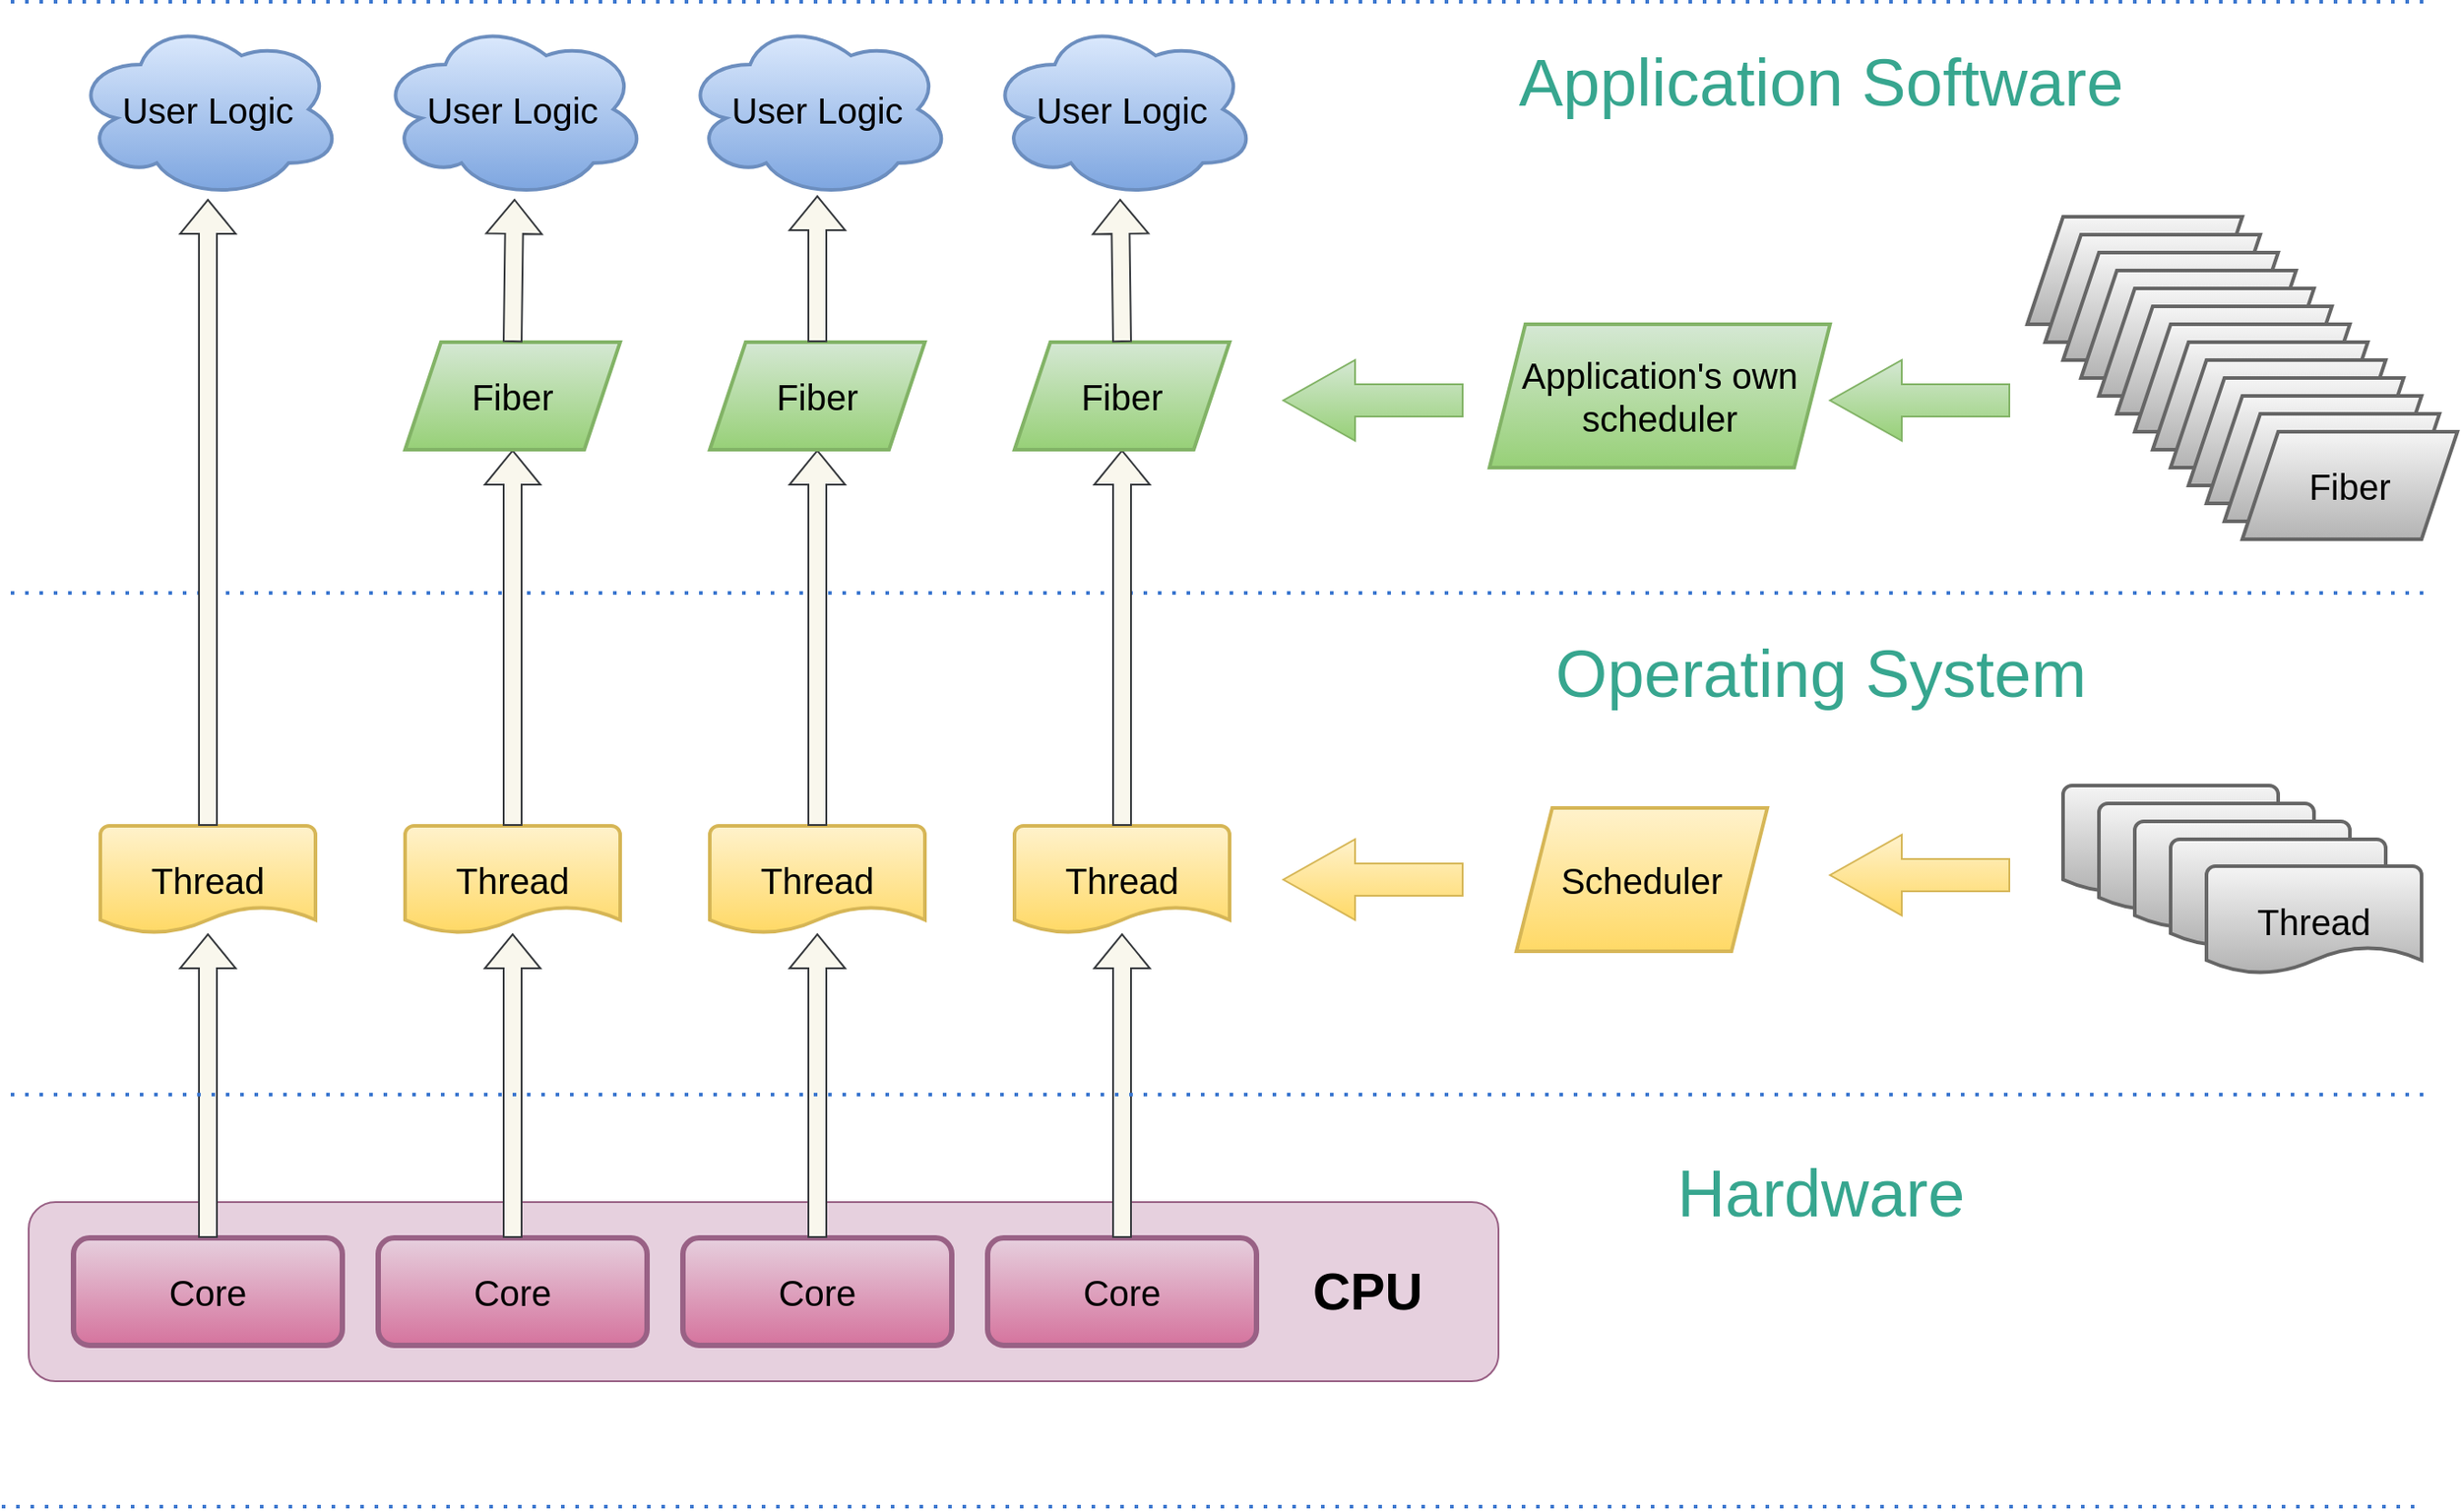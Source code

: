 <mxfile version="21.6.9" type="device">
  <diagram name="Page-1" id="YXKL2KkAqIA9wchHLEqY">
    <mxGraphModel dx="2104" dy="1190" grid="1" gridSize="10" guides="1" tooltips="1" connect="1" arrows="1" fold="1" page="1" pageScale="1" pageWidth="850" pageHeight="1100" math="0" shadow="0">
      <root>
        <mxCell id="0" />
        <mxCell id="1" parent="0" />
        <mxCell id="RVd_xaVwIh7xW1SnCFle-36" value="&lt;font style=&quot;font-size: 29px;&quot;&gt;&lt;b&gt;CPU&amp;nbsp; &amp;nbsp; &amp;nbsp;&lt;/b&gt;&lt;/font&gt;" style="rounded=1;whiteSpace=wrap;html=1;fillColor=#e6d0de;strokeColor=#996185;align=right;gradientColor=none;" parent="1" vertex="1">
          <mxGeometry x="920" y="790" width="820" height="100" as="geometry" />
        </mxCell>
        <mxCell id="RVd_xaVwIh7xW1SnCFle-2" value="&lt;font style=&quot;font-size: 20px;&quot;&gt;Core&lt;/font&gt;" style="rounded=1;whiteSpace=wrap;html=1;fillColor=#e6d0de;strokeColor=#996185;strokeWidth=3;gradientColor=#d5739d;" parent="1" vertex="1">
          <mxGeometry x="945" y="810" width="150" height="60" as="geometry" />
        </mxCell>
        <mxCell id="RVd_xaVwIh7xW1SnCFle-3" value="&lt;font style=&quot;font-size: 20px;&quot;&gt;Core&lt;/font&gt;" style="rounded=1;whiteSpace=wrap;html=1;fillColor=#e6d0de;strokeColor=#996185;strokeWidth=3;gradientColor=#d5739d;" parent="1" vertex="1">
          <mxGeometry x="1115" y="810" width="150" height="60" as="geometry" />
        </mxCell>
        <mxCell id="RVd_xaVwIh7xW1SnCFle-4" value="&lt;font style=&quot;font-size: 20px;&quot;&gt;Core&lt;/font&gt;" style="rounded=1;whiteSpace=wrap;html=1;fillColor=#e6d0de;strokeColor=#996185;strokeWidth=3;gradientColor=#d5739d;" parent="1" vertex="1">
          <mxGeometry x="1285" y="810" width="150" height="60" as="geometry" />
        </mxCell>
        <mxCell id="RVd_xaVwIh7xW1SnCFle-5" value="&lt;font style=&quot;font-size: 20px;&quot;&gt;Core&lt;/font&gt;" style="rounded=1;whiteSpace=wrap;html=1;fillColor=#e6d0de;strokeColor=#996185;strokeWidth=3;gradientColor=#d5739d;" parent="1" vertex="1">
          <mxGeometry x="1455" y="810" width="150" height="60" as="geometry" />
        </mxCell>
        <mxCell id="RVd_xaVwIh7xW1SnCFle-8" value="" style="shape=flexArrow;endArrow=classic;html=1;rounded=0;exitX=0.5;exitY=0;exitDx=0;exitDy=0;strokeColor=#36393d;fillColor=#f9f7ed;" parent="1" source="RVd_xaVwIh7xW1SnCFle-2" target="RVd_xaVwIh7xW1SnCFle-18" edge="1">
          <mxGeometry width="50" height="50" relative="1" as="geometry">
            <mxPoint x="1240" y="320" as="sourcePoint" />
            <mxPoint x="1050" y="600" as="targetPoint" />
          </mxGeometry>
        </mxCell>
        <mxCell id="RVd_xaVwIh7xW1SnCFle-9" value="" style="shape=flexArrow;endArrow=classic;html=1;rounded=0;exitX=0.5;exitY=0;exitDx=0;exitDy=0;strokeColor=#36393d;fillColor=#f9f7ed;" parent="1" source="RVd_xaVwIh7xW1SnCFle-3" target="RVd_xaVwIh7xW1SnCFle-19" edge="1">
          <mxGeometry width="50" height="50" relative="1" as="geometry">
            <mxPoint x="1189.5" y="670" as="sourcePoint" />
            <mxPoint x="1260" y="610" as="targetPoint" />
          </mxGeometry>
        </mxCell>
        <mxCell id="RVd_xaVwIh7xW1SnCFle-10" value="" style="shape=flexArrow;endArrow=classic;html=1;rounded=0;exitX=0.5;exitY=0;exitDx=0;exitDy=0;strokeColor=#36393d;fillColor=#f9f7ed;" parent="1" source="RVd_xaVwIh7xW1SnCFle-4" target="RVd_xaVwIh7xW1SnCFle-22" edge="1">
          <mxGeometry width="50" height="50" relative="1" as="geometry">
            <mxPoint x="1200" y="680" as="sourcePoint" />
            <mxPoint x="1400" y="580" as="targetPoint" />
          </mxGeometry>
        </mxCell>
        <mxCell id="RVd_xaVwIh7xW1SnCFle-11" value="" style="shape=flexArrow;endArrow=classic;html=1;rounded=0;exitX=0.5;exitY=0;exitDx=0;exitDy=0;strokeColor=#36393d;fillColor=#f9f7ed;" parent="1" source="RVd_xaVwIh7xW1SnCFle-5" target="RVd_xaVwIh7xW1SnCFle-23" edge="1">
          <mxGeometry width="50" height="50" relative="1" as="geometry">
            <mxPoint x="1370" y="680" as="sourcePoint" />
            <mxPoint x="1530" y="560" as="targetPoint" />
          </mxGeometry>
        </mxCell>
        <mxCell id="RVd_xaVwIh7xW1SnCFle-18" value="&lt;font style=&quot;font-size: 20px;&quot;&gt;Thread&lt;/font&gt;" style="strokeWidth=2;html=1;shape=mxgraph.flowchart.document2;whiteSpace=wrap;size=0.25;fillColor=#fff2cc;strokeColor=#d6b656;gradientColor=#ffd966;" parent="1" vertex="1">
          <mxGeometry x="960" y="580" width="120" height="60" as="geometry" />
        </mxCell>
        <mxCell id="RVd_xaVwIh7xW1SnCFle-19" value="&lt;font style=&quot;font-size: 20px;&quot;&gt;Thread&lt;/font&gt;" style="strokeWidth=2;html=1;shape=mxgraph.flowchart.document2;whiteSpace=wrap;size=0.25;fillColor=#fff2cc;strokeColor=#d6b656;gradientColor=#ffd966;" parent="1" vertex="1">
          <mxGeometry x="1130" y="580" width="120" height="60" as="geometry" />
        </mxCell>
        <mxCell id="RVd_xaVwIh7xW1SnCFle-22" value="&lt;font style=&quot;font-size: 20px;&quot;&gt;Thread&lt;/font&gt;" style="strokeWidth=2;html=1;shape=mxgraph.flowchart.document2;whiteSpace=wrap;size=0.25;fillColor=#fff2cc;strokeColor=#d6b656;gradientColor=#ffd966;" parent="1" vertex="1">
          <mxGeometry x="1300" y="580" width="120" height="60" as="geometry" />
        </mxCell>
        <mxCell id="RVd_xaVwIh7xW1SnCFle-23" value="&lt;font style=&quot;font-size: 20px;&quot;&gt;Thread&lt;/font&gt;" style="strokeWidth=2;html=1;shape=mxgraph.flowchart.document2;whiteSpace=wrap;size=0.25;fillColor=#fff2cc;strokeColor=#d6b656;gradientColor=#ffd966;" parent="1" vertex="1">
          <mxGeometry x="1470" y="580" width="120" height="60" as="geometry" />
        </mxCell>
        <mxCell id="RVd_xaVwIh7xW1SnCFle-24" value="Thread" style="strokeWidth=2;html=1;shape=mxgraph.flowchart.document2;whiteSpace=wrap;size=0.25;fillColor=#f5f5f5;strokeColor=#666666;gradientColor=#b3b3b3;" parent="1" vertex="1">
          <mxGeometry x="2055" y="557.5" width="120" height="60" as="geometry" />
        </mxCell>
        <mxCell id="RVd_xaVwIh7xW1SnCFle-30" value="&lt;font style=&quot;font-size: 20px;&quot;&gt;Scheduler&lt;/font&gt;" style="shape=parallelogram;perimeter=parallelogramPerimeter;whiteSpace=wrap;html=1;fixedSize=1;fillColor=#fff2cc;strokeColor=#d6b656;strokeWidth=2;gradientColor=#ffd966;" parent="1" vertex="1">
          <mxGeometry x="1750" y="570" width="140" height="80" as="geometry" />
        </mxCell>
        <mxCell id="qyvfUixPplAcUaG2uUXr-1" value="" style="html=1;shadow=0;dashed=0;align=center;verticalAlign=middle;shape=mxgraph.arrows2.arrow;dy=0.6;dx=40;flipH=1;notch=0;fillColor=#fff2cc;strokeColor=#d6b656;gradientColor=#ffd966;" parent="1" vertex="1">
          <mxGeometry x="1620" y="587.5" width="100" height="45" as="geometry" />
        </mxCell>
        <mxCell id="qyvfUixPplAcUaG2uUXr-4" value="" style="endArrow=none;dashed=1;html=1;dashPattern=1 3;strokeWidth=2;rounded=0;fillColor=#d5e8d4;strokeColor=#3C77CF;" parent="1" edge="1">
          <mxGeometry width="50" height="50" relative="1" as="geometry">
            <mxPoint x="910" y="450" as="sourcePoint" />
            <mxPoint x="2260" y="450" as="targetPoint" />
          </mxGeometry>
        </mxCell>
        <mxCell id="qyvfUixPplAcUaG2uUXr-6" value="&lt;p style=&quot;line-height: 130%;&quot;&gt;&lt;font color=&quot;#37a68f&quot; style=&quot;font-size: 37px;&quot;&gt;Operating System&lt;/font&gt;&lt;/p&gt;" style="whiteSpace=wrap;html=1;strokeColor=none;fillColor=none;fontColor=#ffffff;" parent="1" vertex="1">
          <mxGeometry x="1740" y="470" width="360" height="60" as="geometry" />
        </mxCell>
        <mxCell id="qyvfUixPplAcUaG2uUXr-10" value="&lt;p style=&quot;line-height: 130%;&quot;&gt;&lt;font color=&quot;#37a68f&quot;&gt;&lt;span style=&quot;font-size: 37px;&quot;&gt;Hardware&lt;/span&gt;&lt;/font&gt;&lt;/p&gt;" style="whiteSpace=wrap;html=1;strokeColor=none;fillColor=none;fontColor=#ffffff;" parent="1" vertex="1">
          <mxGeometry x="1740" y="760" width="360" height="60" as="geometry" />
        </mxCell>
        <mxCell id="qyvfUixPplAcUaG2uUXr-12" value="" style="shape=flexArrow;endArrow=classic;html=1;rounded=0;exitX=0.5;exitY=0;exitDx=0;exitDy=0;strokeColor=#36393d;exitPerimeter=0;entryX=0.5;entryY=1;entryDx=0;entryDy=0;entryPerimeter=0;fillColor=#f9f7ed;" parent="1" source="RVd_xaVwIh7xW1SnCFle-18" target="qyvfUixPplAcUaG2uUXr-56" edge="1">
          <mxGeometry width="50" height="50" relative="1" as="geometry">
            <mxPoint x="1030" y="435" as="sourcePoint" />
            <mxPoint x="1020" y="370" as="targetPoint" />
          </mxGeometry>
        </mxCell>
        <mxCell id="qyvfUixPplAcUaG2uUXr-13" value="" style="shape=flexArrow;endArrow=classic;html=1;rounded=0;exitX=0.5;exitY=0;exitDx=0;exitDy=0;strokeColor=#36393d;exitPerimeter=0;entryX=0.5;entryY=1;entryDx=0;entryDy=0;fillColor=#f9f7ed;" parent="1" source="RVd_xaVwIh7xW1SnCFle-19" target="qyvfUixPplAcUaG2uUXr-21" edge="1">
          <mxGeometry width="50" height="50" relative="1" as="geometry">
            <mxPoint x="1210" y="470" as="sourcePoint" />
            <mxPoint x="1190" y="250" as="targetPoint" />
          </mxGeometry>
        </mxCell>
        <mxCell id="qyvfUixPplAcUaG2uUXr-14" value="" style="shape=flexArrow;endArrow=classic;html=1;rounded=0;strokeColor=#36393d;entryX=0.5;entryY=1;entryDx=0;entryDy=0;fillColor=#f9f7ed;" parent="1" source="RVd_xaVwIh7xW1SnCFle-22" target="qyvfUixPplAcUaG2uUXr-22" edge="1">
          <mxGeometry width="50" height="50" relative="1" as="geometry">
            <mxPoint x="1350" y="440" as="sourcePoint" />
            <mxPoint x="1360" y="260" as="targetPoint" />
          </mxGeometry>
        </mxCell>
        <mxCell id="qyvfUixPplAcUaG2uUXr-15" value="" style="shape=flexArrow;endArrow=classic;html=1;rounded=0;strokeColor=#36393d;exitX=0.5;exitY=0;exitDx=0;exitDy=0;exitPerimeter=0;entryX=0.5;entryY=1;entryDx=0;entryDy=0;fillColor=#f9f7ed;" parent="1" source="RVd_xaVwIh7xW1SnCFle-23" target="qyvfUixPplAcUaG2uUXr-23" edge="1">
          <mxGeometry width="50" height="50" relative="1" as="geometry">
            <mxPoint x="1469" y="420" as="sourcePoint" />
            <mxPoint x="1530" y="260" as="targetPoint" />
          </mxGeometry>
        </mxCell>
        <mxCell id="qyvfUixPplAcUaG2uUXr-17" value="Thread" style="strokeWidth=2;html=1;shape=mxgraph.flowchart.document2;whiteSpace=wrap;size=0.25;fillColor=#f5f5f5;strokeColor=#666666;gradientColor=#b3b3b3;" parent="1" vertex="1">
          <mxGeometry x="2075" y="567.5" width="120" height="60" as="geometry" />
        </mxCell>
        <mxCell id="qyvfUixPplAcUaG2uUXr-18" value="Thread" style="strokeWidth=2;html=1;shape=mxgraph.flowchart.document2;whiteSpace=wrap;size=0.25;fillColor=#f5f5f5;strokeColor=#666666;gradientColor=#b3b3b3;" parent="1" vertex="1">
          <mxGeometry x="2095" y="577.5" width="120" height="60" as="geometry" />
        </mxCell>
        <mxCell id="qyvfUixPplAcUaG2uUXr-19" value="Thread" style="strokeWidth=2;html=1;shape=mxgraph.flowchart.document2;whiteSpace=wrap;size=0.25;fillColor=#f5f5f5;strokeColor=#666666;gradientColor=#b3b3b3;" parent="1" vertex="1">
          <mxGeometry x="2115" y="587.5" width="120" height="60" as="geometry" />
        </mxCell>
        <mxCell id="qyvfUixPplAcUaG2uUXr-20" value="&lt;font style=&quot;font-size: 20px;&quot;&gt;Thread&lt;/font&gt;" style="strokeWidth=2;html=1;shape=mxgraph.flowchart.document2;whiteSpace=wrap;size=0.25;fillColor=#f5f5f5;strokeColor=#666666;gradientColor=#b3b3b3;" parent="1" vertex="1">
          <mxGeometry x="2135" y="602.5" width="120" height="60" as="geometry" />
        </mxCell>
        <mxCell id="qyvfUixPplAcUaG2uUXr-21" value="&lt;font style=&quot;font-size: 20px;&quot;&gt;Fiber&lt;/font&gt;" style="shape=parallelogram;perimeter=parallelogramPerimeter;whiteSpace=wrap;html=1;fixedSize=1;fillColor=#d5e8d4;gradientColor=#97d077;strokeColor=#82b366;strokeWidth=2;" parent="1" vertex="1">
          <mxGeometry x="1130" y="310" width="120" height="60" as="geometry" />
        </mxCell>
        <mxCell id="qyvfUixPplAcUaG2uUXr-22" value="&lt;font style=&quot;font-size: 20px;&quot;&gt;Fiber&lt;/font&gt;" style="shape=parallelogram;perimeter=parallelogramPerimeter;whiteSpace=wrap;html=1;fixedSize=1;fillColor=#d5e8d4;gradientColor=#97d077;strokeColor=#82b366;strokeWidth=2;" parent="1" vertex="1">
          <mxGeometry x="1300" y="310" width="120" height="60" as="geometry" />
        </mxCell>
        <mxCell id="qyvfUixPplAcUaG2uUXr-23" value="&lt;font style=&quot;font-size: 20px;&quot;&gt;Fiber&lt;/font&gt;" style="shape=parallelogram;perimeter=parallelogramPerimeter;whiteSpace=wrap;html=1;fixedSize=1;fillColor=#d5e8d4;gradientColor=#97d077;strokeColor=#82b366;strokeWidth=2;" parent="1" vertex="1">
          <mxGeometry x="1470" y="310" width="120" height="60" as="geometry" />
        </mxCell>
        <mxCell id="qyvfUixPplAcUaG2uUXr-24" value="" style="html=1;shadow=0;dashed=0;align=center;verticalAlign=middle;shape=mxgraph.arrows2.arrow;dy=0.6;dx=40;flipH=1;notch=0;fillColor=#fff2cc;strokeColor=#d6b656;gradientColor=#ffd966;" parent="1" vertex="1">
          <mxGeometry x="1925" y="585" width="100" height="45" as="geometry" />
        </mxCell>
        <mxCell id="qyvfUixPplAcUaG2uUXr-25" value="" style="endArrow=none;dashed=1;html=1;dashPattern=1 3;strokeWidth=2;rounded=0;fillColor=#d5e8d4;strokeColor=#3C77CF;" parent="1" edge="1">
          <mxGeometry width="50" height="50" relative="1" as="geometry">
            <mxPoint x="910" y="730" as="sourcePoint" />
            <mxPoint x="2260" y="730" as="targetPoint" />
          </mxGeometry>
        </mxCell>
        <mxCell id="qyvfUixPplAcUaG2uUXr-26" value="" style="endArrow=none;dashed=1;html=1;dashPattern=1 3;strokeWidth=2;rounded=0;fillColor=#d5e8d4;strokeColor=#3C77CF;" parent="1" edge="1">
          <mxGeometry width="50" height="50" relative="1" as="geometry">
            <mxPoint x="910" y="120" as="sourcePoint" />
            <mxPoint x="2260" y="120" as="targetPoint" />
          </mxGeometry>
        </mxCell>
        <mxCell id="qyvfUixPplAcUaG2uUXr-27" value="&lt;p style=&quot;line-height: 130%;&quot;&gt;&lt;font color=&quot;#37a68f&quot; style=&quot;font-size: 37px;&quot;&gt;Application Software&lt;/font&gt;&lt;/p&gt;" style="whiteSpace=wrap;html=1;strokeColor=none;fillColor=none;fontColor=#ffffff;" parent="1" vertex="1">
          <mxGeometry x="1740" y="140" width="360" height="60" as="geometry" />
        </mxCell>
        <mxCell id="qyvfUixPplAcUaG2uUXr-28" value="Fiber" style="shape=parallelogram;perimeter=parallelogramPerimeter;whiteSpace=wrap;html=1;fixedSize=1;fillColor=#f5f5f5;gradientColor=#b3b3b3;strokeColor=#666666;strokeWidth=2;" parent="1" vertex="1">
          <mxGeometry x="2035" y="240" width="120" height="60" as="geometry" />
        </mxCell>
        <mxCell id="qyvfUixPplAcUaG2uUXr-40" value="&lt;font style=&quot;font-size: 20px;&quot;&gt;Application&#39;s own scheduler&lt;/font&gt;" style="shape=parallelogram;perimeter=parallelogramPerimeter;whiteSpace=wrap;html=1;fixedSize=1;fillColor=#d5e8d4;strokeColor=#82b366;strokeWidth=2;gradientColor=#97d077;" parent="1" vertex="1">
          <mxGeometry x="1735" y="300" width="190" height="80" as="geometry" />
        </mxCell>
        <mxCell id="qyvfUixPplAcUaG2uUXr-41" value="Fiber" style="shape=parallelogram;perimeter=parallelogramPerimeter;whiteSpace=wrap;html=1;fixedSize=1;fillColor=#f5f5f5;gradientColor=#b3b3b3;strokeColor=#666666;strokeWidth=2;" parent="1" vertex="1">
          <mxGeometry x="2045" y="250" width="120" height="60" as="geometry" />
        </mxCell>
        <mxCell id="qyvfUixPplAcUaG2uUXr-42" value="Fiber" style="shape=parallelogram;perimeter=parallelogramPerimeter;whiteSpace=wrap;html=1;fixedSize=1;fillColor=#f5f5f5;gradientColor=#b3b3b3;strokeColor=#666666;strokeWidth=2;" parent="1" vertex="1">
          <mxGeometry x="2055" y="260" width="120" height="60" as="geometry" />
        </mxCell>
        <mxCell id="qyvfUixPplAcUaG2uUXr-43" value="Fiber" style="shape=parallelogram;perimeter=parallelogramPerimeter;whiteSpace=wrap;html=1;fixedSize=1;fillColor=#f5f5f5;gradientColor=#b3b3b3;strokeColor=#666666;strokeWidth=2;" parent="1" vertex="1">
          <mxGeometry x="2065" y="270" width="120" height="60" as="geometry" />
        </mxCell>
        <mxCell id="qyvfUixPplAcUaG2uUXr-44" value="Fiber" style="shape=parallelogram;perimeter=parallelogramPerimeter;whiteSpace=wrap;html=1;fixedSize=1;fillColor=#f5f5f5;gradientColor=#b3b3b3;strokeColor=#666666;strokeWidth=2;" parent="1" vertex="1">
          <mxGeometry x="2075" y="280" width="120" height="60" as="geometry" />
        </mxCell>
        <mxCell id="qyvfUixPplAcUaG2uUXr-45" value="Fiber" style="shape=parallelogram;perimeter=parallelogramPerimeter;whiteSpace=wrap;html=1;fixedSize=1;fillColor=#f5f5f5;gradientColor=#b3b3b3;strokeColor=#666666;strokeWidth=2;" parent="1" vertex="1">
          <mxGeometry x="2085" y="290" width="120" height="60" as="geometry" />
        </mxCell>
        <mxCell id="qyvfUixPplAcUaG2uUXr-46" value="Fiber" style="shape=parallelogram;perimeter=parallelogramPerimeter;whiteSpace=wrap;html=1;fixedSize=1;fillColor=#f5f5f5;gradientColor=#b3b3b3;strokeColor=#666666;strokeWidth=2;" parent="1" vertex="1">
          <mxGeometry x="2095" y="300" width="120" height="60" as="geometry" />
        </mxCell>
        <mxCell id="qyvfUixPplAcUaG2uUXr-47" value="Fiber" style="shape=parallelogram;perimeter=parallelogramPerimeter;whiteSpace=wrap;html=1;fixedSize=1;fillColor=#f5f5f5;gradientColor=#b3b3b3;strokeColor=#666666;strokeWidth=2;" parent="1" vertex="1">
          <mxGeometry x="2105" y="310" width="120" height="60" as="geometry" />
        </mxCell>
        <mxCell id="qyvfUixPplAcUaG2uUXr-48" value="Fiber" style="shape=parallelogram;perimeter=parallelogramPerimeter;whiteSpace=wrap;html=1;fixedSize=1;fillColor=#f5f5f5;gradientColor=#b3b3b3;strokeColor=#666666;strokeWidth=2;" parent="1" vertex="1">
          <mxGeometry x="2115" y="320" width="120" height="60" as="geometry" />
        </mxCell>
        <mxCell id="qyvfUixPplAcUaG2uUXr-49" value="Fiber" style="shape=parallelogram;perimeter=parallelogramPerimeter;whiteSpace=wrap;html=1;fixedSize=1;fillColor=#f5f5f5;gradientColor=#b3b3b3;strokeColor=#666666;strokeWidth=2;" parent="1" vertex="1">
          <mxGeometry x="2125" y="330" width="120" height="60" as="geometry" />
        </mxCell>
        <mxCell id="qyvfUixPplAcUaG2uUXr-50" value="Fiber" style="shape=parallelogram;perimeter=parallelogramPerimeter;whiteSpace=wrap;html=1;fixedSize=1;fillColor=#f5f5f5;gradientColor=#b3b3b3;strokeColor=#666666;strokeWidth=2;" parent="1" vertex="1">
          <mxGeometry x="2135" y="340" width="120" height="60" as="geometry" />
        </mxCell>
        <mxCell id="qyvfUixPplAcUaG2uUXr-51" value="Fiber" style="shape=parallelogram;perimeter=parallelogramPerimeter;whiteSpace=wrap;html=1;fixedSize=1;fillColor=#f5f5f5;gradientColor=#b3b3b3;strokeColor=#666666;strokeWidth=2;" parent="1" vertex="1">
          <mxGeometry x="2145" y="350" width="120" height="60" as="geometry" />
        </mxCell>
        <mxCell id="qyvfUixPplAcUaG2uUXr-52" value="&lt;font style=&quot;font-size: 20px;&quot;&gt;Fiber&lt;/font&gt;" style="shape=parallelogram;perimeter=parallelogramPerimeter;whiteSpace=wrap;html=1;fixedSize=1;fillColor=#f5f5f5;gradientColor=#b3b3b3;strokeColor=#666666;strokeWidth=2;" parent="1" vertex="1">
          <mxGeometry x="2155" y="360" width="120" height="60" as="geometry" />
        </mxCell>
        <mxCell id="qyvfUixPplAcUaG2uUXr-53" value="" style="html=1;shadow=0;dashed=0;align=center;verticalAlign=middle;shape=mxgraph.arrows2.arrow;dy=0.6;dx=40;flipH=1;notch=0;fillColor=#d5e8d4;strokeColor=#82b366;gradientColor=#97d077;" parent="1" vertex="1">
          <mxGeometry x="1620" y="320" width="100" height="45" as="geometry" />
        </mxCell>
        <mxCell id="qyvfUixPplAcUaG2uUXr-54" value="" style="html=1;shadow=0;dashed=0;align=center;verticalAlign=middle;shape=mxgraph.arrows2.arrow;dy=0.6;dx=40;flipH=1;notch=0;fillColor=#d5e8d4;strokeColor=#82b366;gradientColor=#97d077;" parent="1" vertex="1">
          <mxGeometry x="1925" y="320" width="100" height="45" as="geometry" />
        </mxCell>
        <mxCell id="qyvfUixPplAcUaG2uUXr-55" value="" style="endArrow=none;dashed=1;html=1;dashPattern=1 3;strokeWidth=2;rounded=0;fillColor=#d5e8d4;strokeColor=#3C77CF;" parent="1" edge="1">
          <mxGeometry width="50" height="50" relative="1" as="geometry">
            <mxPoint x="905" y="960" as="sourcePoint" />
            <mxPoint x="2255" y="960" as="targetPoint" />
          </mxGeometry>
        </mxCell>
        <mxCell id="qyvfUixPplAcUaG2uUXr-56" value="&lt;font style=&quot;font-size: 20px;&quot;&gt;User Logic&lt;/font&gt;" style="ellipse;shape=cloud;whiteSpace=wrap;html=1;fillColor=#dae8fc;gradientColor=#7ea6e0;strokeColor=#6c8ebf;strokeWidth=2;" parent="1" vertex="1">
          <mxGeometry x="945" y="130" width="150" height="100" as="geometry" />
        </mxCell>
        <mxCell id="qyvfUixPplAcUaG2uUXr-58" value="" style="shape=flexArrow;endArrow=classic;html=1;rounded=0;strokeColor=#36393d;entryX=0.507;entryY=1;entryDx=0;entryDy=0;entryPerimeter=0;fillColor=#f9f7ed;" parent="1" target="FdF7jEGcZH7SQStI3hOs-1" edge="1">
          <mxGeometry width="50" height="50" relative="1" as="geometry">
            <mxPoint x="1190" y="310" as="sourcePoint" />
            <mxPoint x="1190.48" y="228" as="targetPoint" />
          </mxGeometry>
        </mxCell>
        <mxCell id="qyvfUixPplAcUaG2uUXr-60" value="" style="shape=flexArrow;endArrow=classic;html=1;rounded=0;strokeColor=#36393d;entryX=0.5;entryY=0.98;entryDx=0;entryDy=0;entryPerimeter=0;exitX=0.5;exitY=0;exitDx=0;exitDy=0;fillColor=#f9f7ed;" parent="1" source="qyvfUixPplAcUaG2uUXr-22" target="FdF7jEGcZH7SQStI3hOs-2" edge="1">
          <mxGeometry width="50" height="50" relative="1" as="geometry">
            <mxPoint x="1360" y="310" as="sourcePoint" />
            <mxPoint x="1360.48" y="228" as="targetPoint" />
          </mxGeometry>
        </mxCell>
        <mxCell id="qyvfUixPplAcUaG2uUXr-63" value="" style="shape=flexArrow;endArrow=classic;html=1;rounded=0;strokeColor=#36393d;entryX=0.493;entryY=1;entryDx=0;entryDy=0;entryPerimeter=0;exitX=0.5;exitY=0;exitDx=0;exitDy=0;fillColor=#f9f7ed;" parent="1" source="qyvfUixPplAcUaG2uUXr-23" target="FdF7jEGcZH7SQStI3hOs-4" edge="1">
          <mxGeometry width="50" height="50" relative="1" as="geometry">
            <mxPoint x="1530" y="310" as="sourcePoint" />
            <mxPoint x="1530.48" y="228" as="targetPoint" />
          </mxGeometry>
        </mxCell>
        <mxCell id="FdF7jEGcZH7SQStI3hOs-1" value="&lt;font style=&quot;font-size: 20px;&quot;&gt;User Logic&lt;/font&gt;" style="ellipse;shape=cloud;whiteSpace=wrap;html=1;fillColor=#dae8fc;gradientColor=#7ea6e0;strokeColor=#6c8ebf;strokeWidth=2;" vertex="1" parent="1">
          <mxGeometry x="1115" y="130" width="150" height="100" as="geometry" />
        </mxCell>
        <mxCell id="FdF7jEGcZH7SQStI3hOs-2" value="&lt;font style=&quot;font-size: 20px;&quot;&gt;User Logic&lt;/font&gt;" style="ellipse;shape=cloud;whiteSpace=wrap;html=1;fillColor=#dae8fc;gradientColor=#7ea6e0;strokeColor=#6c8ebf;strokeWidth=2;" vertex="1" parent="1">
          <mxGeometry x="1285" y="130" width="150" height="100" as="geometry" />
        </mxCell>
        <mxCell id="FdF7jEGcZH7SQStI3hOs-4" value="&lt;font style=&quot;font-size: 20px;&quot;&gt;User Logic&lt;/font&gt;" style="ellipse;shape=cloud;whiteSpace=wrap;html=1;fillColor=#dae8fc;gradientColor=#7ea6e0;strokeColor=#6c8ebf;strokeWidth=2;" vertex="1" parent="1">
          <mxGeometry x="1455" y="130" width="150" height="100" as="geometry" />
        </mxCell>
      </root>
    </mxGraphModel>
  </diagram>
</mxfile>
